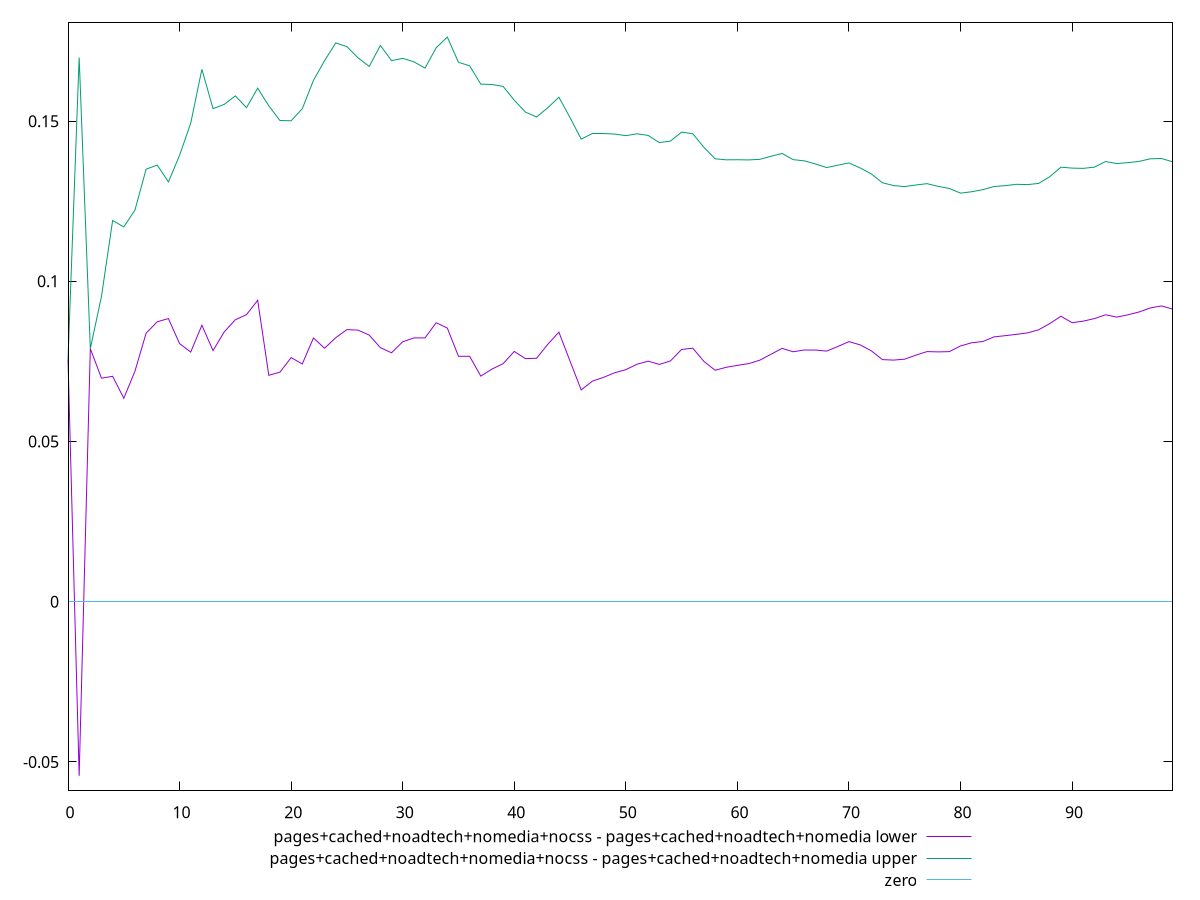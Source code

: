 reset

$pagesCachedNoadtechNomediaNocssPagesCachedNoadtechNomediaLower <<EOF
0 0.0756114066806457
1 -0.05433136180988292
2 0.0789880731766236
3 0.06976953241999596
4 0.07036598532092068
5 0.06350555944269068
6 0.07193925235621848
7 0.0838038667289114
8 0.08739174890022779
9 0.08837313343569413
10 0.08057171241516177
11 0.07792308076802043
12 0.08629909218277296
13 0.07838454186857247
14 0.08419780762800697
15 0.08802208355003502
16 0.08959857842061929
17 0.09409265608309039
18 0.07067218706584422
19 0.07166293791547426
20 0.07619162771944193
21 0.07421451193476594
22 0.08231499447695714
23 0.07911888823150856
24 0.0824181602529539
25 0.0849330666035458
26 0.0847740953346337
27 0.08321301027891007
28 0.07929842885318708
29 0.07769908023532743
30 0.08113690016119557
31 0.08233883345102008
32 0.08234959187326187
33 0.08707281823044472
34 0.08541248974525334
35 0.07660145267271509
36 0.07659926066148279
37 0.07041777943194909
38 0.07261275510283903
39 0.0742966466271153
40 0.07812295212822959
41 0.07587784876054482
42 0.07598675233762978
43 0.08032375867039945
44 0.08414112492885878
45 0.07508703979215238
46 0.06610968559014489
47 0.06884231808420221
48 0.07003071581623868
49 0.07146219554642894
50 0.07243305116563153
51 0.07411535360382347
52 0.07507954311280166
53 0.07407003075569617
54 0.07515717083242844
55 0.07874306093062206
56 0.0791424510643261
57 0.0750110014455225
58 0.07225507935108647
59 0.07316705243956911
60 0.07376872717262187
61 0.07431814300860545
62 0.07537454133641226
63 0.07721818338149425
64 0.07907537446390903
65 0.07801596722431164
66 0.07857366062982968
67 0.07855784099744856
68 0.07822782129946476
69 0.07965658687927041
70 0.08118361347333772
71 0.08017510248332099
72 0.07832535053138479
73 0.07556831455002254
74 0.07541858073545324
75 0.07571473754931898
76 0.07696797005661721
77 0.07807177925301197
78 0.07798069958712726
79 0.07806335235805564
80 0.07983678213958846
81 0.08082405922515201
82 0.08121914444442829
83 0.0826645680074361
84 0.08303917852719844
85 0.0834538095542555
86 0.0839004866597482
87 0.08487050856271346
88 0.08681811525880596
89 0.08910824430190474
90 0.08709517383237297
91 0.0875794436263704
92 0.08836853916968701
93 0.0895608956482985
94 0.08883743344311082
95 0.0895413193733392
96 0.09043819749980378
97 0.09167980248247748
98 0.09232760291492006
99 0.09136510605358836
EOF

$pagesCachedNoadtechNomediaNocssPagesCachedNoadtechNomediaUpper <<EOF
0 0.0756114066806457
1 0.16986914726113783
2 0.0789880731766236
3 0.09529019802726522
4 0.11899352346695964
5 0.1169933500209995
6 0.12223435950989789
7 0.1350008382423613
8 0.13629032781551548
9 0.13103915689488874
10 0.13934099535783878
11 0.14934740906117264
12 0.16618885985289725
13 0.15389817246787874
14 0.15523095300406167
15 0.1578832271209917
16 0.15421070591814362
17 0.16029708153719155
18 0.15477238337494614
19 0.15019500404799604
20 0.15011317119205198
21 0.1538793261791027
22 0.16271889116169755
23 0.16890613456257733
24 0.1744088217288331
25 0.1732738715659287
26 0.16973942354514876
27 0.16709601281946615
28 0.1736373699986584
29 0.1688919225684722
30 0.16959619961397798
31 0.16852909894463988
32 0.1665618703170083
33 0.1728912197961106
34 0.17624613736377376
35 0.16836282935090888
36 0.16726145605767076
37 0.16155658556945723
38 0.16144957619590272
39 0.1608491222378017
40 0.15654614153602633
41 0.15282212503543968
42 0.1513021607203112
43 0.1541800409586692
44 0.15746360775281937
45 0.15110117687907887
46 0.14437937650610072
47 0.14615632122853722
48 0.1461326664595278
49 0.14597600586607976
50 0.14547372928719543
51 0.1460576135876821
52 0.14554683815463063
53 0.143313608017693
54 0.14377768856598883
55 0.1465816236378455
56 0.1460761080875897
57 0.14181926687246985
58 0.13824909127272286
59 0.1379331069235996
60 0.13796086582057185
61 0.13789641990419838
62 0.13807865079198683
63 0.13902148852065996
64 0.13992118250408334
65 0.13798432610064887
66 0.13760702912329187
67 0.13663778037037488
68 0.13551990411743436
69 0.1362550058688486
70 0.1369552812828225
71 0.13540355530134845
72 0.13352943751744828
73 0.13076967797008665
74 0.12989740723955093
75 0.12958188079110936
76 0.13007650769655915
77 0.13048801073217123
78 0.12963830927654918
79 0.12898510114350634
80 0.12753344295117608
81 0.1279642516879752
82 0.12862032912262805
83 0.1296082859116518
84 0.12986205258312444
85 0.13028630784469264
86 0.13019221641928896
87 0.1305605975458495
88 0.13266581045554798
89 0.13563901002786877
90 0.13534516979434075
91 0.13526706412976616
92 0.13564806529346274
93 0.13738905383924505
94 0.13677389658061176
95 0.1370469495267128
96 0.13744154826649976
97 0.13824355115121162
98 0.13835459932027525
99 0.13731938248855716
EOF

set key outside below
set xrange [0:99]
set yrange [-0.058942911793356055:0.1808576873472469]
set trange [-0.058942911793356055:0.1808576873472469]
set terminal svg size 640, 520 enhanced background rgb 'white'
set output "report_00015_2021-02-09T16-11-33.973Z/meta/scoreEstimate/diff/4_sub_3.svg"

plot $pagesCachedNoadtechNomediaNocssPagesCachedNoadtechNomediaLower title "pages+cached+noadtech+nomedia+nocss - pages+cached+noadtech+nomedia lower" with line, \
     $pagesCachedNoadtechNomediaNocssPagesCachedNoadtechNomediaUpper title "pages+cached+noadtech+nomedia+nocss - pages+cached+noadtech+nomedia upper" with line, \
     0 title "zero"

reset
